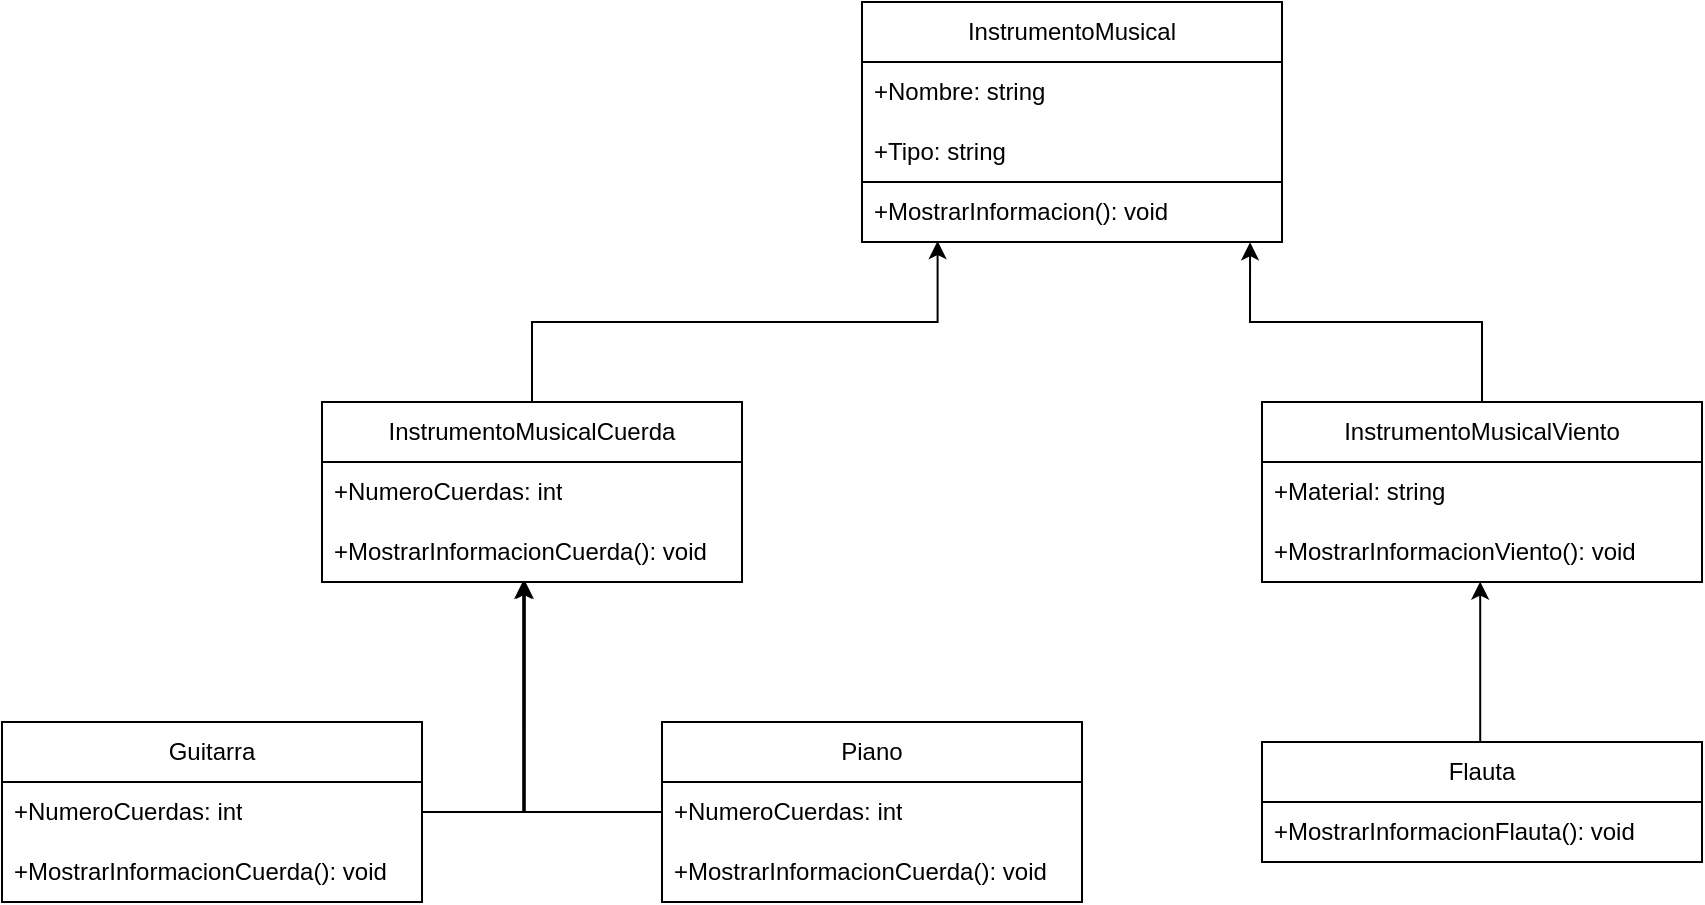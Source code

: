 <mxfile version="24.7.7">
  <diagram name="Página-1" id="DyEAIXAHH8bcF158Yb8Y">
    <mxGraphModel dx="1877" dy="542" grid="1" gridSize="10" guides="1" tooltips="1" connect="1" arrows="1" fold="1" page="1" pageScale="1" pageWidth="827" pageHeight="1169" math="0" shadow="0">
      <root>
        <mxCell id="0" />
        <mxCell id="1" parent="0" />
        <mxCell id="8vSkRG_rDn1Uolplx-d0-3" value="InstrumentoMusical" style="swimlane;fontStyle=0;childLayout=stackLayout;horizontal=1;startSize=30;horizontalStack=0;resizeParent=1;resizeParentMax=0;resizeLast=0;collapsible=1;marginBottom=0;whiteSpace=wrap;html=1;" parent="1" vertex="1">
          <mxGeometry x="-6" y="300" width="210" height="120" as="geometry" />
        </mxCell>
        <mxCell id="8vSkRG_rDn1Uolplx-d0-4" value="+Nombre: string" style="text;strokeColor=none;fillColor=none;align=left;verticalAlign=middle;spacingLeft=4;spacingRight=4;overflow=hidden;points=[[0,0.5],[1,0.5]];portConstraint=eastwest;rotatable=0;whiteSpace=wrap;html=1;" parent="8vSkRG_rDn1Uolplx-d0-3" vertex="1">
          <mxGeometry y="30" width="210" height="30" as="geometry" />
        </mxCell>
        <mxCell id="8vSkRG_rDn1Uolplx-d0-5" value="+Tipo: string" style="text;strokeColor=none;fillColor=none;align=left;verticalAlign=middle;spacingLeft=4;spacingRight=4;overflow=hidden;points=[[0,0.5],[1,0.5]];portConstraint=eastwest;rotatable=0;whiteSpace=wrap;html=1;" parent="8vSkRG_rDn1Uolplx-d0-3" vertex="1">
          <mxGeometry y="60" width="210" height="30" as="geometry" />
        </mxCell>
        <mxCell id="8vSkRG_rDn1Uolplx-d0-6" value="+MostrarInformacion(): void" style="text;strokeColor=default;fillColor=none;align=left;verticalAlign=middle;spacingLeft=4;spacingRight=4;overflow=hidden;points=[[0,0.5],[1,0.5]];portConstraint=eastwest;rotatable=0;whiteSpace=wrap;html=1;" parent="8vSkRG_rDn1Uolplx-d0-3" vertex="1">
          <mxGeometry y="90" width="210" height="30" as="geometry" />
        </mxCell>
        <mxCell id="8vSkRG_rDn1Uolplx-d0-16" value="InstrumentoMusicalCuerda" style="swimlane;fontStyle=0;childLayout=stackLayout;horizontal=1;startSize=30;horizontalStack=0;resizeParent=1;resizeParentMax=0;resizeLast=0;collapsible=1;marginBottom=0;whiteSpace=wrap;html=1;" parent="1" vertex="1">
          <mxGeometry x="-276" y="500" width="210" height="90" as="geometry" />
        </mxCell>
        <mxCell id="8vSkRG_rDn1Uolplx-d0-17" value="+NumeroCuerdas: int" style="text;strokeColor=none;fillColor=none;align=left;verticalAlign=middle;spacingLeft=4;spacingRight=4;overflow=hidden;points=[[0,0.5],[1,0.5]];portConstraint=eastwest;rotatable=0;whiteSpace=wrap;html=1;" parent="8vSkRG_rDn1Uolplx-d0-16" vertex="1">
          <mxGeometry y="30" width="210" height="30" as="geometry" />
        </mxCell>
        <mxCell id="8vSkRG_rDn1Uolplx-d0-18" value="+MostrarInformacionCuerda(): void" style="text;strokeColor=none;fillColor=none;align=left;verticalAlign=middle;spacingLeft=4;spacingRight=4;overflow=hidden;points=[[0,0.5],[1,0.5]];portConstraint=eastwest;rotatable=0;whiteSpace=wrap;html=1;" parent="8vSkRG_rDn1Uolplx-d0-16" vertex="1">
          <mxGeometry y="60" width="210" height="30" as="geometry" />
        </mxCell>
        <mxCell id="8vSkRG_rDn1Uolplx-d0-19" value="Item 3" style="text;strokeColor=none;fillColor=none;align=left;verticalAlign=middle;spacingLeft=4;spacingRight=4;overflow=hidden;points=[[0,0.5],[1,0.5]];portConstraint=eastwest;rotatable=0;whiteSpace=wrap;html=1;" parent="8vSkRG_rDn1Uolplx-d0-16" vertex="1">
          <mxGeometry y="90" width="210" as="geometry" />
        </mxCell>
        <mxCell id="8vSkRG_rDn1Uolplx-d0-21" style="edgeStyle=orthogonalEdgeStyle;rounded=0;orthogonalLoop=1;jettySize=auto;html=1;entryX=0.18;entryY=0.984;entryDx=0;entryDy=0;entryPerimeter=0;" parent="1" source="8vSkRG_rDn1Uolplx-d0-16" target="8vSkRG_rDn1Uolplx-d0-6" edge="1">
          <mxGeometry relative="1" as="geometry" />
        </mxCell>
        <mxCell id="8vSkRG_rDn1Uolplx-d0-22" value="InstrumentoMusicalViento" style="swimlane;fontStyle=0;childLayout=stackLayout;horizontal=1;startSize=30;horizontalStack=0;resizeParent=1;resizeParentMax=0;resizeLast=0;collapsible=1;marginBottom=0;whiteSpace=wrap;html=1;" parent="1" vertex="1">
          <mxGeometry x="194" y="500" width="220" height="90" as="geometry" />
        </mxCell>
        <mxCell id="8vSkRG_rDn1Uolplx-d0-23" value="+Material: string" style="text;strokeColor=none;fillColor=none;align=left;verticalAlign=middle;spacingLeft=4;spacingRight=4;overflow=hidden;points=[[0,0.5],[1,0.5]];portConstraint=eastwest;rotatable=0;whiteSpace=wrap;html=1;" parent="8vSkRG_rDn1Uolplx-d0-22" vertex="1">
          <mxGeometry y="30" width="220" height="30" as="geometry" />
        </mxCell>
        <mxCell id="8vSkRG_rDn1Uolplx-d0-24" value="+MostrarInformacionViento(): void" style="text;strokeColor=none;fillColor=none;align=left;verticalAlign=middle;spacingLeft=4;spacingRight=4;overflow=hidden;points=[[0,0.5],[1,0.5]];portConstraint=eastwest;rotatable=0;whiteSpace=wrap;html=1;" parent="8vSkRG_rDn1Uolplx-d0-22" vertex="1">
          <mxGeometry y="60" width="220" height="30" as="geometry" />
        </mxCell>
        <mxCell id="8vSkRG_rDn1Uolplx-d0-25" value="Item 3" style="text;strokeColor=none;fillColor=none;align=left;verticalAlign=middle;spacingLeft=4;spacingRight=4;overflow=hidden;points=[[0,0.5],[1,0.5]];portConstraint=eastwest;rotatable=0;whiteSpace=wrap;html=1;" parent="8vSkRG_rDn1Uolplx-d0-22" vertex="1">
          <mxGeometry y="90" width="220" as="geometry" />
        </mxCell>
        <mxCell id="8vSkRG_rDn1Uolplx-d0-26" style="edgeStyle=orthogonalEdgeStyle;rounded=0;orthogonalLoop=1;jettySize=auto;html=1;entryX=0.924;entryY=1.004;entryDx=0;entryDy=0;entryPerimeter=0;" parent="1" source="8vSkRG_rDn1Uolplx-d0-22" target="8vSkRG_rDn1Uolplx-d0-6" edge="1">
          <mxGeometry relative="1" as="geometry" />
        </mxCell>
        <mxCell id="8vSkRG_rDn1Uolplx-d0-27" value="Guitarra" style="swimlane;fontStyle=0;childLayout=stackLayout;horizontal=1;startSize=30;horizontalStack=0;resizeParent=1;resizeParentMax=0;resizeLast=0;collapsible=1;marginBottom=0;whiteSpace=wrap;html=1;" parent="1" vertex="1">
          <mxGeometry x="-436" y="660" width="210" height="90" as="geometry" />
        </mxCell>
        <mxCell id="8vSkRG_rDn1Uolplx-d0-28" value="+NumeroCuerdas: int" style="text;strokeColor=none;fillColor=none;align=left;verticalAlign=middle;spacingLeft=4;spacingRight=4;overflow=hidden;points=[[0,0.5],[1,0.5]];portConstraint=eastwest;rotatable=0;whiteSpace=wrap;html=1;" parent="8vSkRG_rDn1Uolplx-d0-27" vertex="1">
          <mxGeometry y="30" width="210" height="30" as="geometry" />
        </mxCell>
        <mxCell id="8vSkRG_rDn1Uolplx-d0-29" value="+MostrarInformacionCuerda(): void" style="text;strokeColor=none;fillColor=none;align=left;verticalAlign=middle;spacingLeft=4;spacingRight=4;overflow=hidden;points=[[0,0.5],[1,0.5]];portConstraint=eastwest;rotatable=0;whiteSpace=wrap;html=1;" parent="8vSkRG_rDn1Uolplx-d0-27" vertex="1">
          <mxGeometry y="60" width="210" height="30" as="geometry" />
        </mxCell>
        <mxCell id="8vSkRG_rDn1Uolplx-d0-30" value="Item 3" style="text;strokeColor=none;fillColor=none;align=left;verticalAlign=middle;spacingLeft=4;spacingRight=4;overflow=hidden;points=[[0,0.5],[1,0.5]];portConstraint=eastwest;rotatable=0;whiteSpace=wrap;html=1;" parent="8vSkRG_rDn1Uolplx-d0-27" vertex="1">
          <mxGeometry y="90" width="210" as="geometry" />
        </mxCell>
        <mxCell id="8vSkRG_rDn1Uolplx-d0-31" value="Piano" style="swimlane;fontStyle=0;childLayout=stackLayout;horizontal=1;startSize=30;horizontalStack=0;resizeParent=1;resizeParentMax=0;resizeLast=0;collapsible=1;marginBottom=0;whiteSpace=wrap;html=1;" parent="1" vertex="1">
          <mxGeometry x="-106" y="660" width="210" height="90" as="geometry" />
        </mxCell>
        <mxCell id="8vSkRG_rDn1Uolplx-d0-32" value="+NumeroCuerdas: int" style="text;strokeColor=none;fillColor=none;align=left;verticalAlign=middle;spacingLeft=4;spacingRight=4;overflow=hidden;points=[[0,0.5],[1,0.5]];portConstraint=eastwest;rotatable=0;whiteSpace=wrap;html=1;" parent="8vSkRG_rDn1Uolplx-d0-31" vertex="1">
          <mxGeometry y="30" width="210" height="30" as="geometry" />
        </mxCell>
        <mxCell id="8vSkRG_rDn1Uolplx-d0-33" value="+MostrarInformacionCuerda(): void" style="text;strokeColor=none;fillColor=none;align=left;verticalAlign=middle;spacingLeft=4;spacingRight=4;overflow=hidden;points=[[0,0.5],[1,0.5]];portConstraint=eastwest;rotatable=0;whiteSpace=wrap;html=1;" parent="8vSkRG_rDn1Uolplx-d0-31" vertex="1">
          <mxGeometry y="60" width="210" height="30" as="geometry" />
        </mxCell>
        <mxCell id="8vSkRG_rDn1Uolplx-d0-34" value="Item 3" style="text;strokeColor=none;fillColor=none;align=left;verticalAlign=middle;spacingLeft=4;spacingRight=4;overflow=hidden;points=[[0,0.5],[1,0.5]];portConstraint=eastwest;rotatable=0;whiteSpace=wrap;html=1;" parent="8vSkRG_rDn1Uolplx-d0-31" vertex="1">
          <mxGeometry y="90" width="210" as="geometry" />
        </mxCell>
        <mxCell id="8vSkRG_rDn1Uolplx-d0-38" style="edgeStyle=orthogonalEdgeStyle;rounded=0;orthogonalLoop=1;jettySize=auto;html=1;entryX=0.483;entryY=0.978;entryDx=0;entryDy=0;entryPerimeter=0;" parent="1" source="8vSkRG_rDn1Uolplx-d0-28" target="8vSkRG_rDn1Uolplx-d0-18" edge="1">
          <mxGeometry relative="1" as="geometry" />
        </mxCell>
        <mxCell id="8vSkRG_rDn1Uolplx-d0-40" style="edgeStyle=orthogonalEdgeStyle;rounded=0;orthogonalLoop=1;jettySize=auto;html=1;entryX=0.479;entryY=0.978;entryDx=0;entryDy=0;entryPerimeter=0;" parent="1" source="8vSkRG_rDn1Uolplx-d0-32" target="8vSkRG_rDn1Uolplx-d0-18" edge="1">
          <mxGeometry relative="1" as="geometry" />
        </mxCell>
        <mxCell id="8vSkRG_rDn1Uolplx-d0-41" value="Flauta" style="swimlane;fontStyle=0;childLayout=stackLayout;horizontal=1;startSize=30;horizontalStack=0;resizeParent=1;resizeParentMax=0;resizeLast=0;collapsible=1;marginBottom=0;whiteSpace=wrap;html=1;" parent="1" vertex="1">
          <mxGeometry x="194" y="670" width="220" height="60" as="geometry" />
        </mxCell>
        <mxCell id="8vSkRG_rDn1Uolplx-d0-42" value="+Material: string" style="text;strokeColor=none;fillColor=none;align=left;verticalAlign=middle;spacingLeft=4;spacingRight=4;overflow=hidden;points=[[0,0.5],[1,0.5]];portConstraint=eastwest;rotatable=0;whiteSpace=wrap;html=1;" parent="8vSkRG_rDn1Uolplx-d0-41" vertex="1">
          <mxGeometry y="30" width="220" as="geometry" />
        </mxCell>
        <mxCell id="8vSkRG_rDn1Uolplx-d0-43" value="+MostrarInformacionFlauta(): void" style="text;strokeColor=none;fillColor=none;align=left;verticalAlign=middle;spacingLeft=4;spacingRight=4;overflow=hidden;points=[[0,0.5],[1,0.5]];portConstraint=eastwest;rotatable=0;whiteSpace=wrap;html=1;" parent="8vSkRG_rDn1Uolplx-d0-41" vertex="1">
          <mxGeometry y="30" width="220" height="30" as="geometry" />
        </mxCell>
        <mxCell id="8vSkRG_rDn1Uolplx-d0-44" value="Item 3" style="text;strokeColor=none;fillColor=none;align=left;verticalAlign=middle;spacingLeft=4;spacingRight=4;overflow=hidden;points=[[0,0.5],[1,0.5]];portConstraint=eastwest;rotatable=0;whiteSpace=wrap;html=1;" parent="8vSkRG_rDn1Uolplx-d0-41" vertex="1">
          <mxGeometry y="60" width="220" as="geometry" />
        </mxCell>
        <mxCell id="8vSkRG_rDn1Uolplx-d0-45" style="edgeStyle=orthogonalEdgeStyle;rounded=0;orthogonalLoop=1;jettySize=auto;html=1;entryX=0.496;entryY=0.994;entryDx=0;entryDy=0;entryPerimeter=0;" parent="1" source="8vSkRG_rDn1Uolplx-d0-41" target="8vSkRG_rDn1Uolplx-d0-24" edge="1">
          <mxGeometry relative="1" as="geometry">
            <Array as="points">
              <mxPoint x="304" y="590" />
            </Array>
          </mxGeometry>
        </mxCell>
      </root>
    </mxGraphModel>
  </diagram>
</mxfile>
